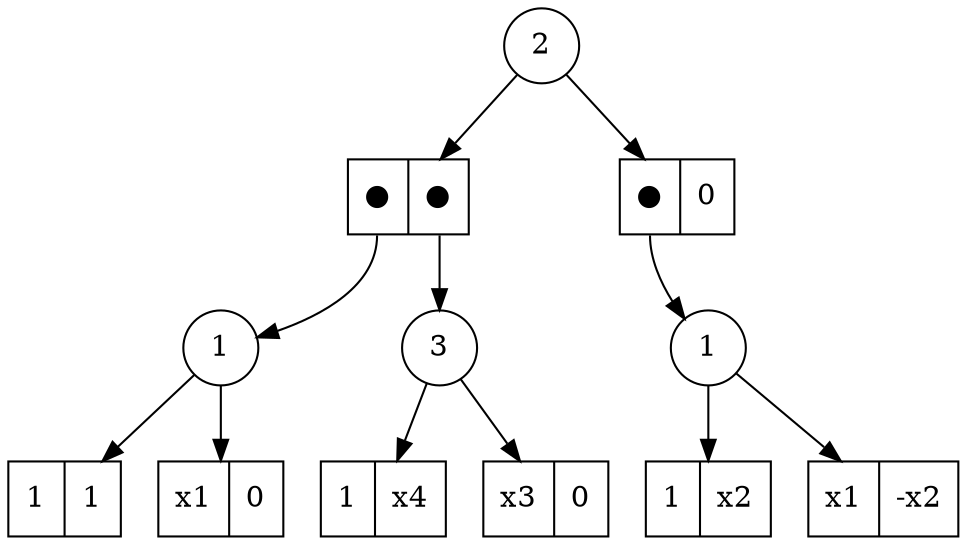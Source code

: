 digraph G {
	Dec_0_1 [shape=circle, label="2"]
	Dec_0_1 -> Ele_1_7
	Ele_1_7 [shape=record,label="<f0> ●|<f1> ●"]
	Ele_1_7:f0 -> Dec_2_10
	Dec_2_10 [shape=circle, label="1"]
	Dec_2_10 -> Ele_3_17
	Ele_3_17 [shape=record,label="<f0> 1|<f1> 1"]
	Dec_2_10 -> Ele_3_18
	Ele_3_18 [shape=record,label="<f0> x1|<f1> 0"]
	Ele_1_7:f1 -> Dec_2_11
	Dec_2_11 [shape=circle, label="3"]
	Dec_2_11 -> Ele_3_19
	Ele_3_19 [shape=record,label="<f0> 1|<f1> x4"]
	Dec_2_11 -> Ele_3_20
	Ele_3_20 [shape=record,label="<f0> x3|<f1> 0"]
	Dec_0_1 -> Ele_1_8
	Ele_1_8 [shape=record,label="<f0> ●|<f1> 0"]
	Ele_1_8:f0 -> Dec_2_12
	Dec_2_12 [shape=circle, label="1"]
	Dec_2_12 -> Ele_3_21
	Ele_3_21 [shape=record,label="<f0> 1|<f1> x2"]
	Dec_2_12 -> Ele_3_22
	Ele_3_22 [shape=record,label="<f0> x1|<f1> -x2"]
}
